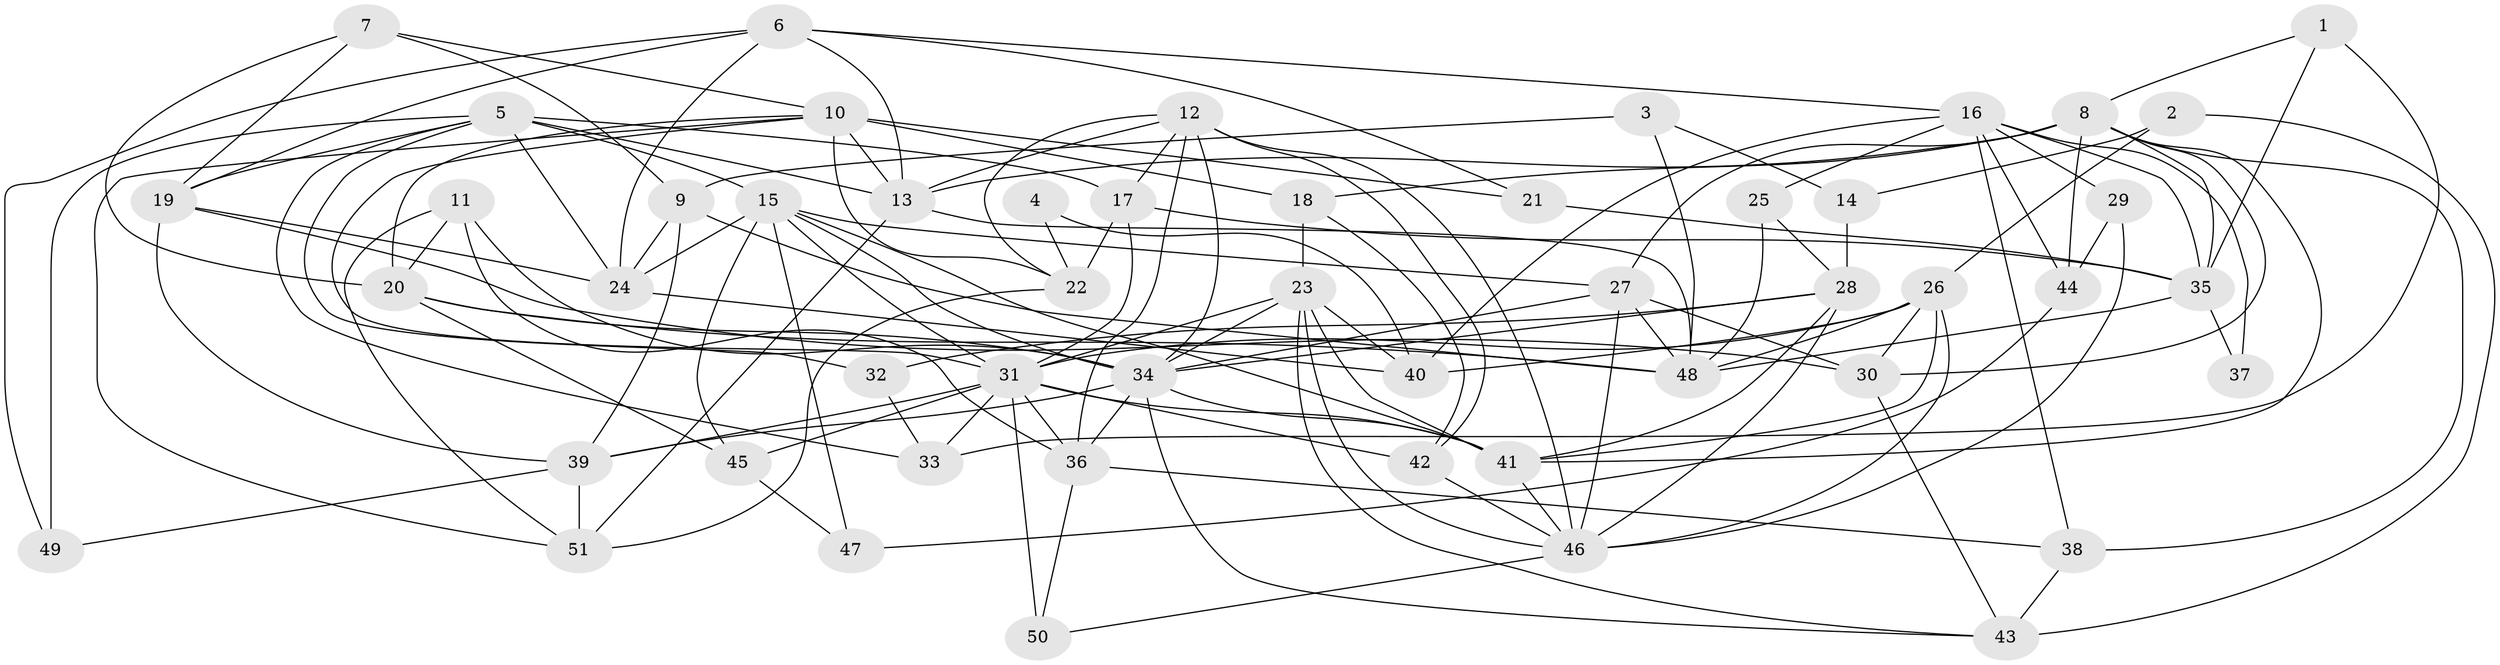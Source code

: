 // original degree distribution, {3: 0.28431372549019607, 4: 0.29411764705882354, 6: 0.11764705882352941, 2: 0.11764705882352941, 5: 0.14705882352941177, 7: 0.029411764705882353, 9: 0.00980392156862745}
// Generated by graph-tools (version 1.1) at 2025/02/03/09/25 03:02:11]
// undirected, 51 vertices, 138 edges
graph export_dot {
graph [start="1"]
  node [color=gray90,style=filled];
  1;
  2;
  3;
  4;
  5;
  6;
  7;
  8;
  9;
  10;
  11;
  12;
  13;
  14;
  15;
  16;
  17;
  18;
  19;
  20;
  21;
  22;
  23;
  24;
  25;
  26;
  27;
  28;
  29;
  30;
  31;
  32;
  33;
  34;
  35;
  36;
  37;
  38;
  39;
  40;
  41;
  42;
  43;
  44;
  45;
  46;
  47;
  48;
  49;
  50;
  51;
  1 -- 8 [weight=1.0];
  1 -- 33 [weight=1.0];
  1 -- 35 [weight=1.0];
  2 -- 14 [weight=1.0];
  2 -- 26 [weight=1.0];
  2 -- 43 [weight=1.0];
  3 -- 9 [weight=1.0];
  3 -- 14 [weight=1.0];
  3 -- 48 [weight=1.0];
  4 -- 22 [weight=1.0];
  4 -- 40 [weight=1.0];
  5 -- 13 [weight=1.0];
  5 -- 15 [weight=1.0];
  5 -- 17 [weight=2.0];
  5 -- 19 [weight=1.0];
  5 -- 24 [weight=1.0];
  5 -- 32 [weight=1.0];
  5 -- 33 [weight=1.0];
  5 -- 49 [weight=1.0];
  6 -- 13 [weight=1.0];
  6 -- 16 [weight=1.0];
  6 -- 19 [weight=1.0];
  6 -- 21 [weight=1.0];
  6 -- 24 [weight=1.0];
  6 -- 49 [weight=1.0];
  7 -- 9 [weight=1.0];
  7 -- 10 [weight=1.0];
  7 -- 19 [weight=1.0];
  7 -- 20 [weight=1.0];
  8 -- 13 [weight=1.0];
  8 -- 18 [weight=1.0];
  8 -- 27 [weight=1.0];
  8 -- 30 [weight=1.0];
  8 -- 35 [weight=1.0];
  8 -- 38 [weight=1.0];
  8 -- 41 [weight=1.0];
  8 -- 44 [weight=1.0];
  9 -- 24 [weight=1.0];
  9 -- 39 [weight=1.0];
  9 -- 48 [weight=1.0];
  10 -- 13 [weight=1.0];
  10 -- 18 [weight=2.0];
  10 -- 20 [weight=1.0];
  10 -- 21 [weight=1.0];
  10 -- 22 [weight=1.0];
  10 -- 31 [weight=1.0];
  10 -- 51 [weight=1.0];
  11 -- 20 [weight=1.0];
  11 -- 34 [weight=1.0];
  11 -- 36 [weight=1.0];
  11 -- 51 [weight=1.0];
  12 -- 13 [weight=1.0];
  12 -- 17 [weight=1.0];
  12 -- 22 [weight=1.0];
  12 -- 34 [weight=1.0];
  12 -- 36 [weight=1.0];
  12 -- 42 [weight=1.0];
  12 -- 46 [weight=1.0];
  13 -- 48 [weight=1.0];
  13 -- 51 [weight=1.0];
  14 -- 28 [weight=2.0];
  15 -- 24 [weight=2.0];
  15 -- 27 [weight=1.0];
  15 -- 31 [weight=1.0];
  15 -- 34 [weight=1.0];
  15 -- 41 [weight=1.0];
  15 -- 45 [weight=1.0];
  15 -- 47 [weight=1.0];
  16 -- 25 [weight=1.0];
  16 -- 29 [weight=1.0];
  16 -- 35 [weight=1.0];
  16 -- 37 [weight=1.0];
  16 -- 38 [weight=1.0];
  16 -- 40 [weight=1.0];
  16 -- 44 [weight=1.0];
  17 -- 22 [weight=1.0];
  17 -- 31 [weight=1.0];
  17 -- 35 [weight=1.0];
  18 -- 23 [weight=1.0];
  18 -- 42 [weight=1.0];
  19 -- 24 [weight=1.0];
  19 -- 30 [weight=1.0];
  19 -- 39 [weight=1.0];
  20 -- 34 [weight=1.0];
  20 -- 45 [weight=1.0];
  20 -- 48 [weight=1.0];
  21 -- 35 [weight=1.0];
  22 -- 51 [weight=1.0];
  23 -- 31 [weight=1.0];
  23 -- 34 [weight=1.0];
  23 -- 40 [weight=1.0];
  23 -- 41 [weight=1.0];
  23 -- 43 [weight=1.0];
  23 -- 46 [weight=1.0];
  24 -- 40 [weight=2.0];
  25 -- 28 [weight=1.0];
  25 -- 48 [weight=1.0];
  26 -- 30 [weight=1.0];
  26 -- 31 [weight=1.0];
  26 -- 40 [weight=2.0];
  26 -- 41 [weight=1.0];
  26 -- 46 [weight=1.0];
  26 -- 48 [weight=1.0];
  27 -- 30 [weight=1.0];
  27 -- 34 [weight=1.0];
  27 -- 46 [weight=1.0];
  27 -- 48 [weight=1.0];
  28 -- 32 [weight=1.0];
  28 -- 34 [weight=1.0];
  28 -- 41 [weight=1.0];
  28 -- 46 [weight=1.0];
  29 -- 44 [weight=1.0];
  29 -- 46 [weight=1.0];
  30 -- 43 [weight=2.0];
  31 -- 33 [weight=1.0];
  31 -- 36 [weight=1.0];
  31 -- 39 [weight=1.0];
  31 -- 41 [weight=1.0];
  31 -- 42 [weight=1.0];
  31 -- 45 [weight=1.0];
  31 -- 50 [weight=2.0];
  32 -- 33 [weight=1.0];
  34 -- 36 [weight=1.0];
  34 -- 39 [weight=1.0];
  34 -- 41 [weight=1.0];
  34 -- 43 [weight=1.0];
  35 -- 37 [weight=1.0];
  35 -- 48 [weight=1.0];
  36 -- 38 [weight=1.0];
  36 -- 50 [weight=1.0];
  38 -- 43 [weight=1.0];
  39 -- 49 [weight=1.0];
  39 -- 51 [weight=1.0];
  41 -- 46 [weight=1.0];
  42 -- 46 [weight=1.0];
  44 -- 47 [weight=1.0];
  45 -- 47 [weight=1.0];
  46 -- 50 [weight=1.0];
}
